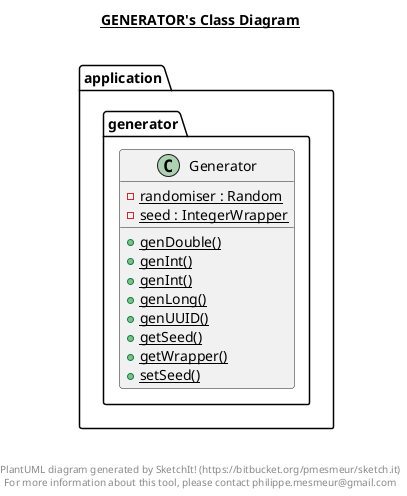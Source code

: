@startuml

title __GENERATOR's Class Diagram__\n

  namespace application {
    namespace generator {
      class application.generator.Generator {
          {static} - randomiser : Random
          {static} - seed : IntegerWrapper
          {static} + genDouble()
          {static} + genInt()
          {static} + genInt()
          {static} + genLong()
          {static} + genUUID()
          {static} + getSeed()
          {static} + getWrapper()
          {static} + setSeed()
      }
    }
  }
  



right footer


PlantUML diagram generated by SketchIt! (https://bitbucket.org/pmesmeur/sketch.it)
For more information about this tool, please contact philippe.mesmeur@gmail.com
endfooter

@enduml
